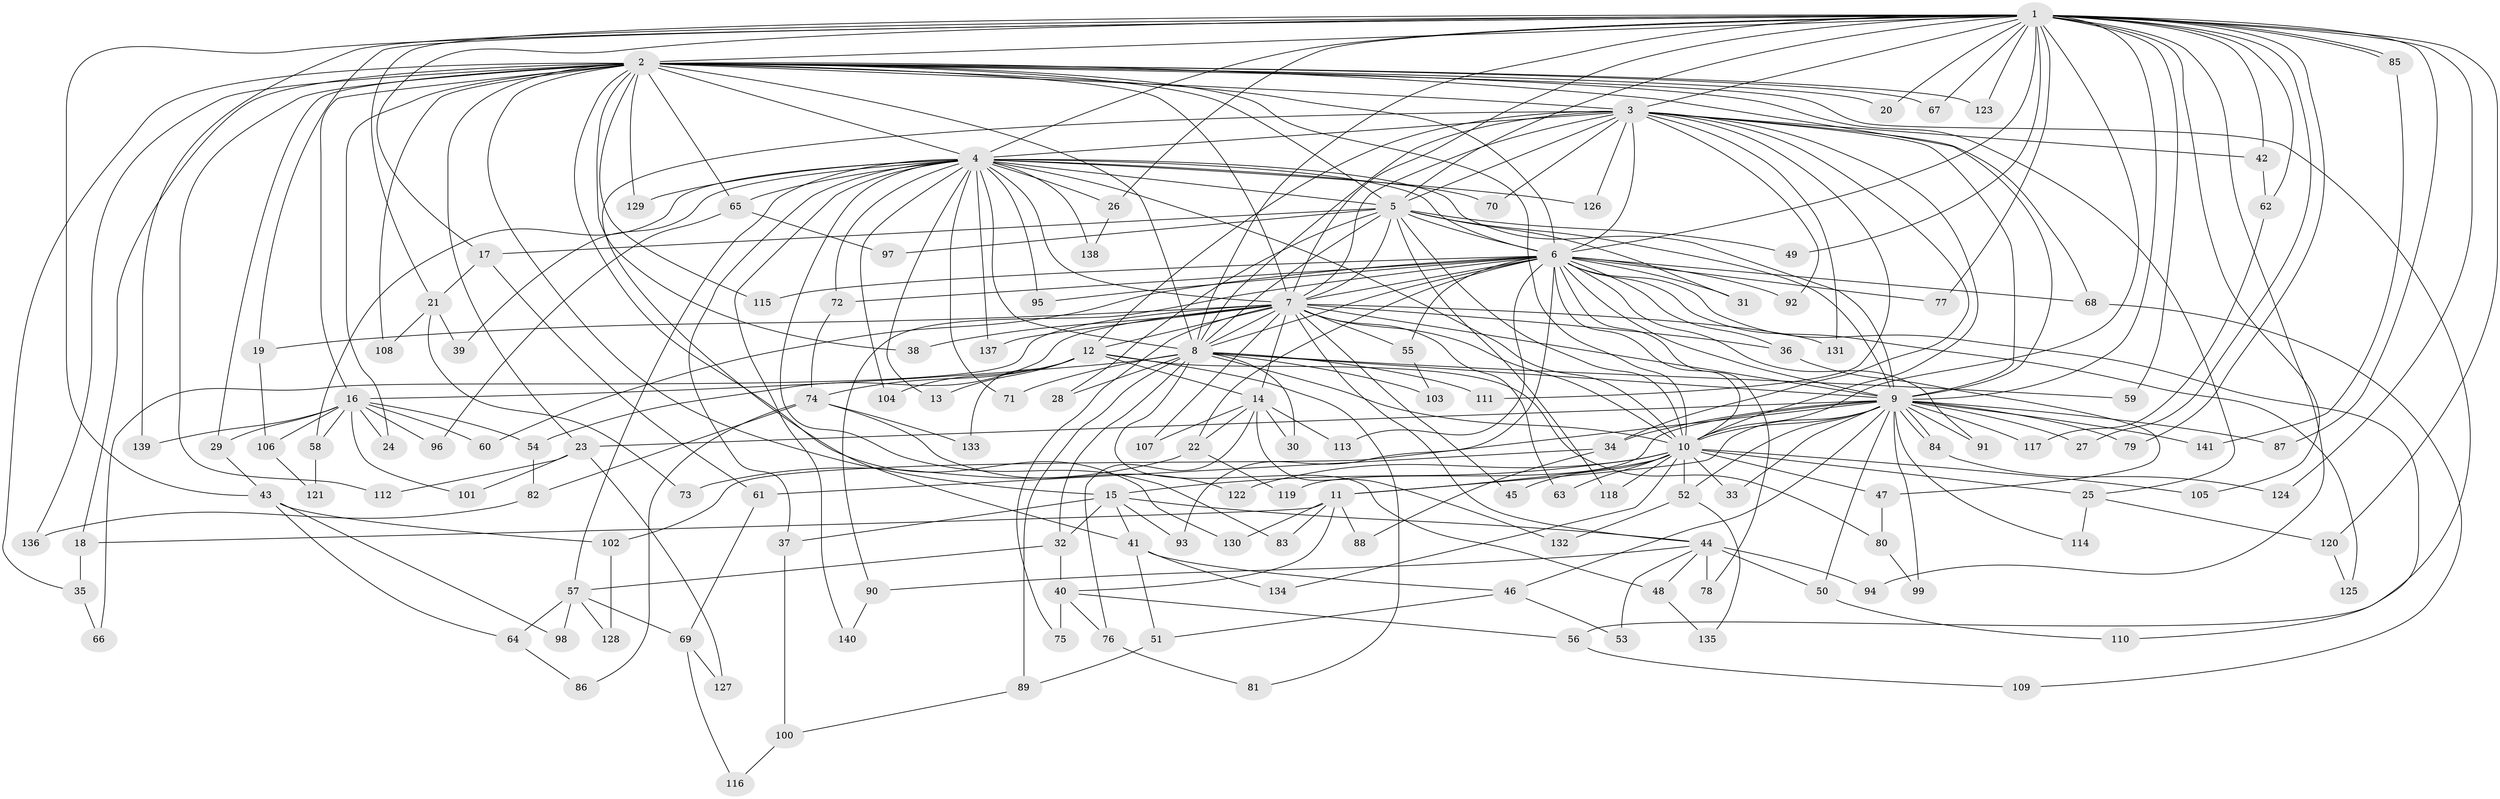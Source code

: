 // coarse degree distribution, {24: 0.014285714285714285, 2: 0.6142857142857143, 3: 0.05714285714285714, 1: 0.14285714285714285, 28: 0.02857142857142857, 7: 0.014285714285714285, 5: 0.014285714285714285, 26: 0.014285714285714285, 6: 0.02857142857142857, 4: 0.04285714285714286, 13: 0.014285714285714285, 9: 0.014285714285714285}
// Generated by graph-tools (version 1.1) at 2025/47/03/04/25 21:47:28]
// undirected, 141 vertices, 307 edges
graph export_dot {
graph [start="1"]
  node [color=gray90,style=filled];
  1;
  2;
  3;
  4;
  5;
  6;
  7;
  8;
  9;
  10;
  11;
  12;
  13;
  14;
  15;
  16;
  17;
  18;
  19;
  20;
  21;
  22;
  23;
  24;
  25;
  26;
  27;
  28;
  29;
  30;
  31;
  32;
  33;
  34;
  35;
  36;
  37;
  38;
  39;
  40;
  41;
  42;
  43;
  44;
  45;
  46;
  47;
  48;
  49;
  50;
  51;
  52;
  53;
  54;
  55;
  56;
  57;
  58;
  59;
  60;
  61;
  62;
  63;
  64;
  65;
  66;
  67;
  68;
  69;
  70;
  71;
  72;
  73;
  74;
  75;
  76;
  77;
  78;
  79;
  80;
  81;
  82;
  83;
  84;
  85;
  86;
  87;
  88;
  89;
  90;
  91;
  92;
  93;
  94;
  95;
  96;
  97;
  98;
  99;
  100;
  101;
  102;
  103;
  104;
  105;
  106;
  107;
  108;
  109;
  110;
  111;
  112;
  113;
  114;
  115;
  116;
  117;
  118;
  119;
  120;
  121;
  122;
  123;
  124;
  125;
  126;
  127;
  128;
  129;
  130;
  131;
  132;
  133;
  134;
  135;
  136;
  137;
  138;
  139;
  140;
  141;
  1 -- 2;
  1 -- 3;
  1 -- 4;
  1 -- 5;
  1 -- 6;
  1 -- 7;
  1 -- 8;
  1 -- 9;
  1 -- 10;
  1 -- 17;
  1 -- 19;
  1 -- 20;
  1 -- 21;
  1 -- 26;
  1 -- 27;
  1 -- 42;
  1 -- 43;
  1 -- 49;
  1 -- 59;
  1 -- 62;
  1 -- 67;
  1 -- 77;
  1 -- 79;
  1 -- 85;
  1 -- 85;
  1 -- 87;
  1 -- 94;
  1 -- 105;
  1 -- 120;
  1 -- 123;
  1 -- 124;
  1 -- 139;
  2 -- 3;
  2 -- 4;
  2 -- 5;
  2 -- 6;
  2 -- 7;
  2 -- 8;
  2 -- 9;
  2 -- 10;
  2 -- 15;
  2 -- 16;
  2 -- 18;
  2 -- 20;
  2 -- 23;
  2 -- 24;
  2 -- 25;
  2 -- 29;
  2 -- 35;
  2 -- 38;
  2 -- 56;
  2 -- 65;
  2 -- 67;
  2 -- 108;
  2 -- 112;
  2 -- 115;
  2 -- 123;
  2 -- 129;
  2 -- 130;
  2 -- 136;
  3 -- 4;
  3 -- 5;
  3 -- 6;
  3 -- 7;
  3 -- 8;
  3 -- 9;
  3 -- 10;
  3 -- 12;
  3 -- 34;
  3 -- 41;
  3 -- 42;
  3 -- 68;
  3 -- 70;
  3 -- 92;
  3 -- 111;
  3 -- 126;
  3 -- 131;
  4 -- 5;
  4 -- 6;
  4 -- 7;
  4 -- 8;
  4 -- 9;
  4 -- 10;
  4 -- 13;
  4 -- 26;
  4 -- 37;
  4 -- 39;
  4 -- 57;
  4 -- 58;
  4 -- 65;
  4 -- 70;
  4 -- 71;
  4 -- 72;
  4 -- 83;
  4 -- 95;
  4 -- 104;
  4 -- 126;
  4 -- 129;
  4 -- 137;
  4 -- 138;
  4 -- 140;
  5 -- 6;
  5 -- 7;
  5 -- 8;
  5 -- 9;
  5 -- 10;
  5 -- 17;
  5 -- 28;
  5 -- 31;
  5 -- 49;
  5 -- 97;
  5 -- 118;
  6 -- 7;
  6 -- 8;
  6 -- 9;
  6 -- 10;
  6 -- 22;
  6 -- 31;
  6 -- 36;
  6 -- 55;
  6 -- 60;
  6 -- 68;
  6 -- 72;
  6 -- 77;
  6 -- 78;
  6 -- 90;
  6 -- 91;
  6 -- 92;
  6 -- 93;
  6 -- 95;
  6 -- 110;
  6 -- 113;
  6 -- 115;
  6 -- 125;
  7 -- 8;
  7 -- 9;
  7 -- 10;
  7 -- 12;
  7 -- 14;
  7 -- 19;
  7 -- 36;
  7 -- 38;
  7 -- 44;
  7 -- 45;
  7 -- 54;
  7 -- 55;
  7 -- 63;
  7 -- 66;
  7 -- 75;
  7 -- 107;
  7 -- 131;
  7 -- 137;
  8 -- 9;
  8 -- 10;
  8 -- 16;
  8 -- 28;
  8 -- 30;
  8 -- 32;
  8 -- 48;
  8 -- 59;
  8 -- 71;
  8 -- 89;
  8 -- 103;
  8 -- 111;
  9 -- 10;
  9 -- 11;
  9 -- 23;
  9 -- 27;
  9 -- 33;
  9 -- 34;
  9 -- 46;
  9 -- 50;
  9 -- 52;
  9 -- 79;
  9 -- 84;
  9 -- 84;
  9 -- 87;
  9 -- 91;
  9 -- 99;
  9 -- 102;
  9 -- 114;
  9 -- 117;
  9 -- 119;
  9 -- 141;
  10 -- 11;
  10 -- 15;
  10 -- 25;
  10 -- 33;
  10 -- 45;
  10 -- 47;
  10 -- 52;
  10 -- 63;
  10 -- 105;
  10 -- 118;
  10 -- 122;
  10 -- 134;
  11 -- 18;
  11 -- 40;
  11 -- 83;
  11 -- 88;
  11 -- 130;
  12 -- 13;
  12 -- 14;
  12 -- 74;
  12 -- 80;
  12 -- 81;
  12 -- 104;
  12 -- 133;
  14 -- 22;
  14 -- 30;
  14 -- 76;
  14 -- 107;
  14 -- 113;
  14 -- 132;
  15 -- 32;
  15 -- 37;
  15 -- 41;
  15 -- 44;
  15 -- 93;
  16 -- 24;
  16 -- 29;
  16 -- 54;
  16 -- 58;
  16 -- 60;
  16 -- 96;
  16 -- 101;
  16 -- 106;
  16 -- 139;
  17 -- 21;
  17 -- 61;
  18 -- 35;
  19 -- 106;
  21 -- 39;
  21 -- 73;
  21 -- 108;
  22 -- 73;
  22 -- 119;
  23 -- 101;
  23 -- 112;
  23 -- 127;
  25 -- 114;
  25 -- 120;
  26 -- 138;
  29 -- 43;
  32 -- 40;
  32 -- 57;
  34 -- 61;
  34 -- 88;
  35 -- 66;
  36 -- 47;
  37 -- 100;
  40 -- 56;
  40 -- 75;
  40 -- 76;
  41 -- 46;
  41 -- 51;
  41 -- 134;
  42 -- 62;
  43 -- 64;
  43 -- 98;
  43 -- 102;
  44 -- 48;
  44 -- 50;
  44 -- 53;
  44 -- 78;
  44 -- 90;
  44 -- 94;
  46 -- 51;
  46 -- 53;
  47 -- 80;
  48 -- 135;
  50 -- 110;
  51 -- 89;
  52 -- 132;
  52 -- 135;
  54 -- 82;
  55 -- 103;
  56 -- 109;
  57 -- 64;
  57 -- 69;
  57 -- 98;
  57 -- 128;
  58 -- 121;
  61 -- 69;
  62 -- 117;
  64 -- 86;
  65 -- 96;
  65 -- 97;
  68 -- 109;
  69 -- 116;
  69 -- 127;
  72 -- 74;
  74 -- 82;
  74 -- 86;
  74 -- 122;
  74 -- 133;
  76 -- 81;
  80 -- 99;
  82 -- 136;
  84 -- 124;
  85 -- 141;
  89 -- 100;
  90 -- 140;
  100 -- 116;
  102 -- 128;
  106 -- 121;
  120 -- 125;
}
